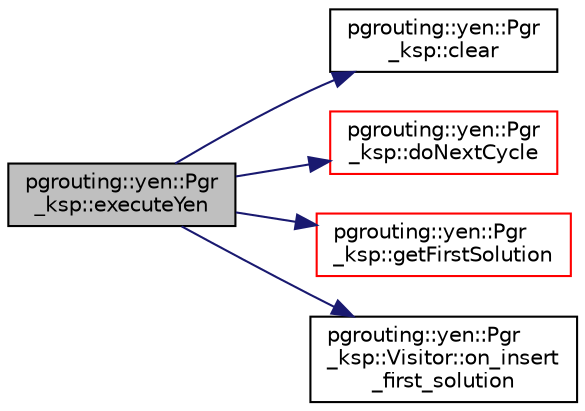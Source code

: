 digraph "pgrouting::yen::Pgr_ksp::executeYen"
{
  edge [fontname="Helvetica",fontsize="10",labelfontname="Helvetica",labelfontsize="10"];
  node [fontname="Helvetica",fontsize="10",shape=record];
  rankdir="LR";
  Node40 [label="pgrouting::yen::Pgr\l_ksp::executeYen",height=0.2,width=0.4,color="black", fillcolor="grey75", style="filled", fontcolor="black"];
  Node40 -> Node41 [color="midnightblue",fontsize="10",style="solid",fontname="Helvetica"];
  Node41 [label="pgrouting::yen::Pgr\l_ksp::clear",height=0.2,width=0.4,color="black", fillcolor="white", style="filled",URL="$classpgrouting_1_1yen_1_1Pgr__ksp.html#a8470bb127988ca006a2a3596caee022c"];
  Node40 -> Node42 [color="midnightblue",fontsize="10",style="solid",fontname="Helvetica"];
  Node42 [label="pgrouting::yen::Pgr\l_ksp::doNextCycle",height=0.2,width=0.4,color="red", fillcolor="white", style="filled",URL="$classpgrouting_1_1yen_1_1Pgr__ksp.html#a1ff5255c35221d033252cb9360929c97",tooltip="Performs the next cycle of the algorithm. "];
  Node40 -> Node56 [color="midnightblue",fontsize="10",style="solid",fontname="Helvetica"];
  Node56 [label="pgrouting::yen::Pgr\l_ksp::getFirstSolution",height=0.2,width=0.4,color="red", fillcolor="white", style="filled",URL="$classpgrouting_1_1yen_1_1Pgr__ksp.html#ab1e74052fcc8f94169073d3cbde15bd1",tooltip="Performs the first Dijkstra of the algorithm. "];
  Node40 -> Node60 [color="midnightblue",fontsize="10",style="solid",fontname="Helvetica"];
  Node60 [label="pgrouting::yen::Pgr\l_ksp::Visitor::on_insert\l_first_solution",height=0.2,width=0.4,color="black", fillcolor="white", style="filled",URL="$classpgrouting_1_1yen_1_1Pgr__ksp_1_1Visitor.html#a7fc9da8e45c0e4d88705504e38a646a0"];
}
